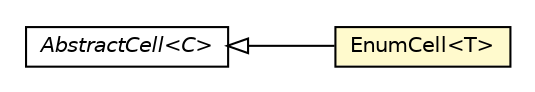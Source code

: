 #!/usr/local/bin/dot
#
# Class diagram 
# Generated by UMLGraph version R5_6-24-gf6e263 (http://www.umlgraph.org/)
#

digraph G {
	edge [fontname="Helvetica",fontsize=10,labelfontname="Helvetica",labelfontsize=10];
	node [fontname="Helvetica",fontsize=10,shape=plaintext];
	nodesep=0.25;
	ranksep=0.5;
	rankdir=LR;
	// com.gwtplatform.carstore.client.application.renderer.EnumCell<T>
	c178246 [label=<<table title="com.gwtplatform.carstore.client.application.renderer.EnumCell" border="0" cellborder="1" cellspacing="0" cellpadding="2" port="p" bgcolor="lemonChiffon" href="./EnumCell.html">
		<tr><td><table border="0" cellspacing="0" cellpadding="1">
<tr><td align="center" balign="center"> EnumCell&lt;T&gt; </td></tr>
		</table></td></tr>
		</table>>, URL="./EnumCell.html", fontname="Helvetica", fontcolor="black", fontsize=10.0];
	//com.gwtplatform.carstore.client.application.renderer.EnumCell<T> extends com.google.gwt.cell.client.AbstractCell<T>
	c178319:p -> c178246:p [dir=back,arrowtail=empty];
	// com.google.gwt.cell.client.AbstractCell<C>
	c178319 [label=<<table title="com.google.gwt.cell.client.AbstractCell" border="0" cellborder="1" cellspacing="0" cellpadding="2" port="p" href="http://google-web-toolkit.googlecode.com/svn/javadoc/latest/com/google/gwt/cell/client/AbstractCell.html">
		<tr><td><table border="0" cellspacing="0" cellpadding="1">
<tr><td align="center" balign="center"><font face="Helvetica-Oblique"> AbstractCell&lt;C&gt; </font></td></tr>
		</table></td></tr>
		</table>>, URL="http://google-web-toolkit.googlecode.com/svn/javadoc/latest/com/google/gwt/cell/client/AbstractCell.html", fontname="Helvetica", fontcolor="black", fontsize=10.0];
}


